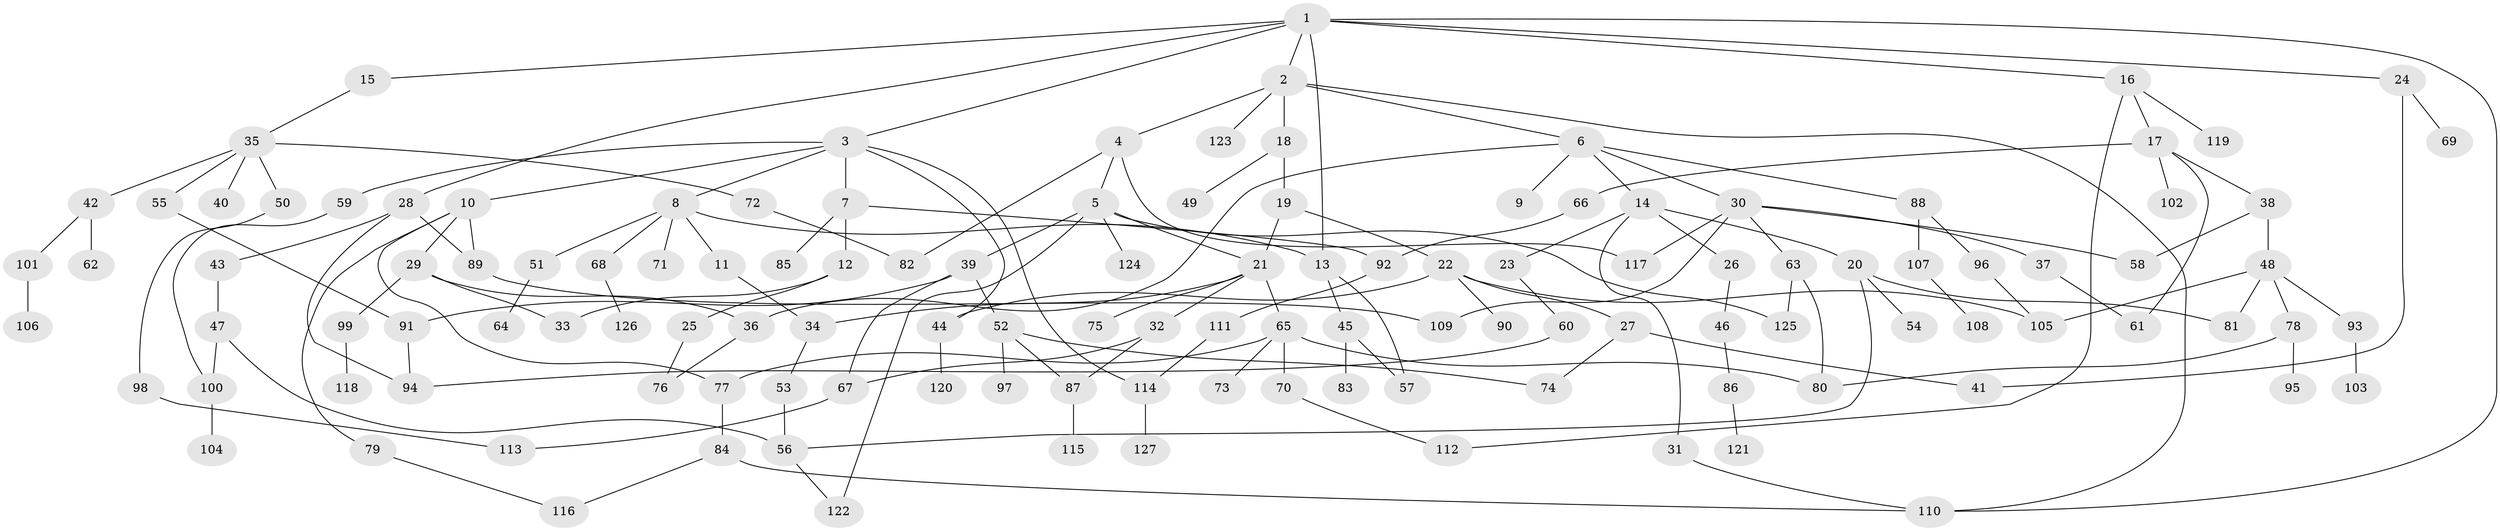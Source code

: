 // coarse degree distribution, {10: 0.011363636363636364, 5: 0.07954545454545454, 7: 0.056818181818181816, 4: 0.03409090909090909, 6: 0.06818181818181818, 3: 0.18181818181818182, 1: 0.2727272727272727, 2: 0.29545454545454547}
// Generated by graph-tools (version 1.1) at 2025/51/02/27/25 19:51:40]
// undirected, 127 vertices, 166 edges
graph export_dot {
graph [start="1"]
  node [color=gray90,style=filled];
  1;
  2;
  3;
  4;
  5;
  6;
  7;
  8;
  9;
  10;
  11;
  12;
  13;
  14;
  15;
  16;
  17;
  18;
  19;
  20;
  21;
  22;
  23;
  24;
  25;
  26;
  27;
  28;
  29;
  30;
  31;
  32;
  33;
  34;
  35;
  36;
  37;
  38;
  39;
  40;
  41;
  42;
  43;
  44;
  45;
  46;
  47;
  48;
  49;
  50;
  51;
  52;
  53;
  54;
  55;
  56;
  57;
  58;
  59;
  60;
  61;
  62;
  63;
  64;
  65;
  66;
  67;
  68;
  69;
  70;
  71;
  72;
  73;
  74;
  75;
  76;
  77;
  78;
  79;
  80;
  81;
  82;
  83;
  84;
  85;
  86;
  87;
  88;
  89;
  90;
  91;
  92;
  93;
  94;
  95;
  96;
  97;
  98;
  99;
  100;
  101;
  102;
  103;
  104;
  105;
  106;
  107;
  108;
  109;
  110;
  111;
  112;
  113;
  114;
  115;
  116;
  117;
  118;
  119;
  120;
  121;
  122;
  123;
  124;
  125;
  126;
  127;
  1 -- 2;
  1 -- 3;
  1 -- 15;
  1 -- 16;
  1 -- 24;
  1 -- 28;
  1 -- 110;
  1 -- 13;
  2 -- 4;
  2 -- 6;
  2 -- 18;
  2 -- 123;
  2 -- 110;
  3 -- 7;
  3 -- 8;
  3 -- 10;
  3 -- 59;
  3 -- 114;
  3 -- 44;
  4 -- 5;
  4 -- 117;
  4 -- 82;
  5 -- 39;
  5 -- 124;
  5 -- 125;
  5 -- 122;
  5 -- 21;
  6 -- 9;
  6 -- 14;
  6 -- 30;
  6 -- 88;
  6 -- 36;
  7 -- 12;
  7 -- 85;
  7 -- 92;
  8 -- 11;
  8 -- 13;
  8 -- 51;
  8 -- 68;
  8 -- 71;
  10 -- 29;
  10 -- 79;
  10 -- 77;
  10 -- 89;
  11 -- 34;
  12 -- 25;
  12 -- 33;
  13 -- 45;
  13 -- 57;
  14 -- 20;
  14 -- 23;
  14 -- 26;
  14 -- 31;
  15 -- 35;
  16 -- 17;
  16 -- 112;
  16 -- 119;
  17 -- 38;
  17 -- 66;
  17 -- 102;
  17 -- 61;
  18 -- 19;
  18 -- 49;
  19 -- 21;
  19 -- 22;
  20 -- 54;
  20 -- 56;
  20 -- 81;
  21 -- 32;
  21 -- 34;
  21 -- 65;
  21 -- 75;
  22 -- 27;
  22 -- 44;
  22 -- 90;
  22 -- 105;
  23 -- 60;
  24 -- 41;
  24 -- 69;
  25 -- 76;
  26 -- 46;
  27 -- 74;
  27 -- 41;
  28 -- 43;
  28 -- 89;
  28 -- 94;
  29 -- 33;
  29 -- 36;
  29 -- 99;
  30 -- 37;
  30 -- 63;
  30 -- 109;
  30 -- 58;
  30 -- 117;
  31 -- 110;
  32 -- 67;
  32 -- 87;
  34 -- 53;
  35 -- 40;
  35 -- 42;
  35 -- 50;
  35 -- 55;
  35 -- 72;
  36 -- 76;
  37 -- 61;
  38 -- 48;
  38 -- 58;
  39 -- 52;
  39 -- 91;
  39 -- 67;
  42 -- 62;
  42 -- 101;
  43 -- 47;
  44 -- 120;
  45 -- 83;
  45 -- 57;
  46 -- 86;
  47 -- 56;
  47 -- 100;
  48 -- 78;
  48 -- 93;
  48 -- 105;
  48 -- 81;
  50 -- 98;
  51 -- 64;
  52 -- 97;
  52 -- 87;
  52 -- 74;
  53 -- 56;
  55 -- 91;
  56 -- 122;
  59 -- 100;
  60 -- 94;
  63 -- 80;
  63 -- 125;
  65 -- 70;
  65 -- 73;
  65 -- 77;
  65 -- 80;
  66 -- 92;
  67 -- 113;
  68 -- 126;
  70 -- 112;
  72 -- 82;
  77 -- 84;
  78 -- 80;
  78 -- 95;
  79 -- 116;
  84 -- 110;
  84 -- 116;
  86 -- 121;
  87 -- 115;
  88 -- 96;
  88 -- 107;
  89 -- 109;
  91 -- 94;
  92 -- 111;
  93 -- 103;
  96 -- 105;
  98 -- 113;
  99 -- 118;
  100 -- 104;
  101 -- 106;
  107 -- 108;
  111 -- 114;
  114 -- 127;
}
